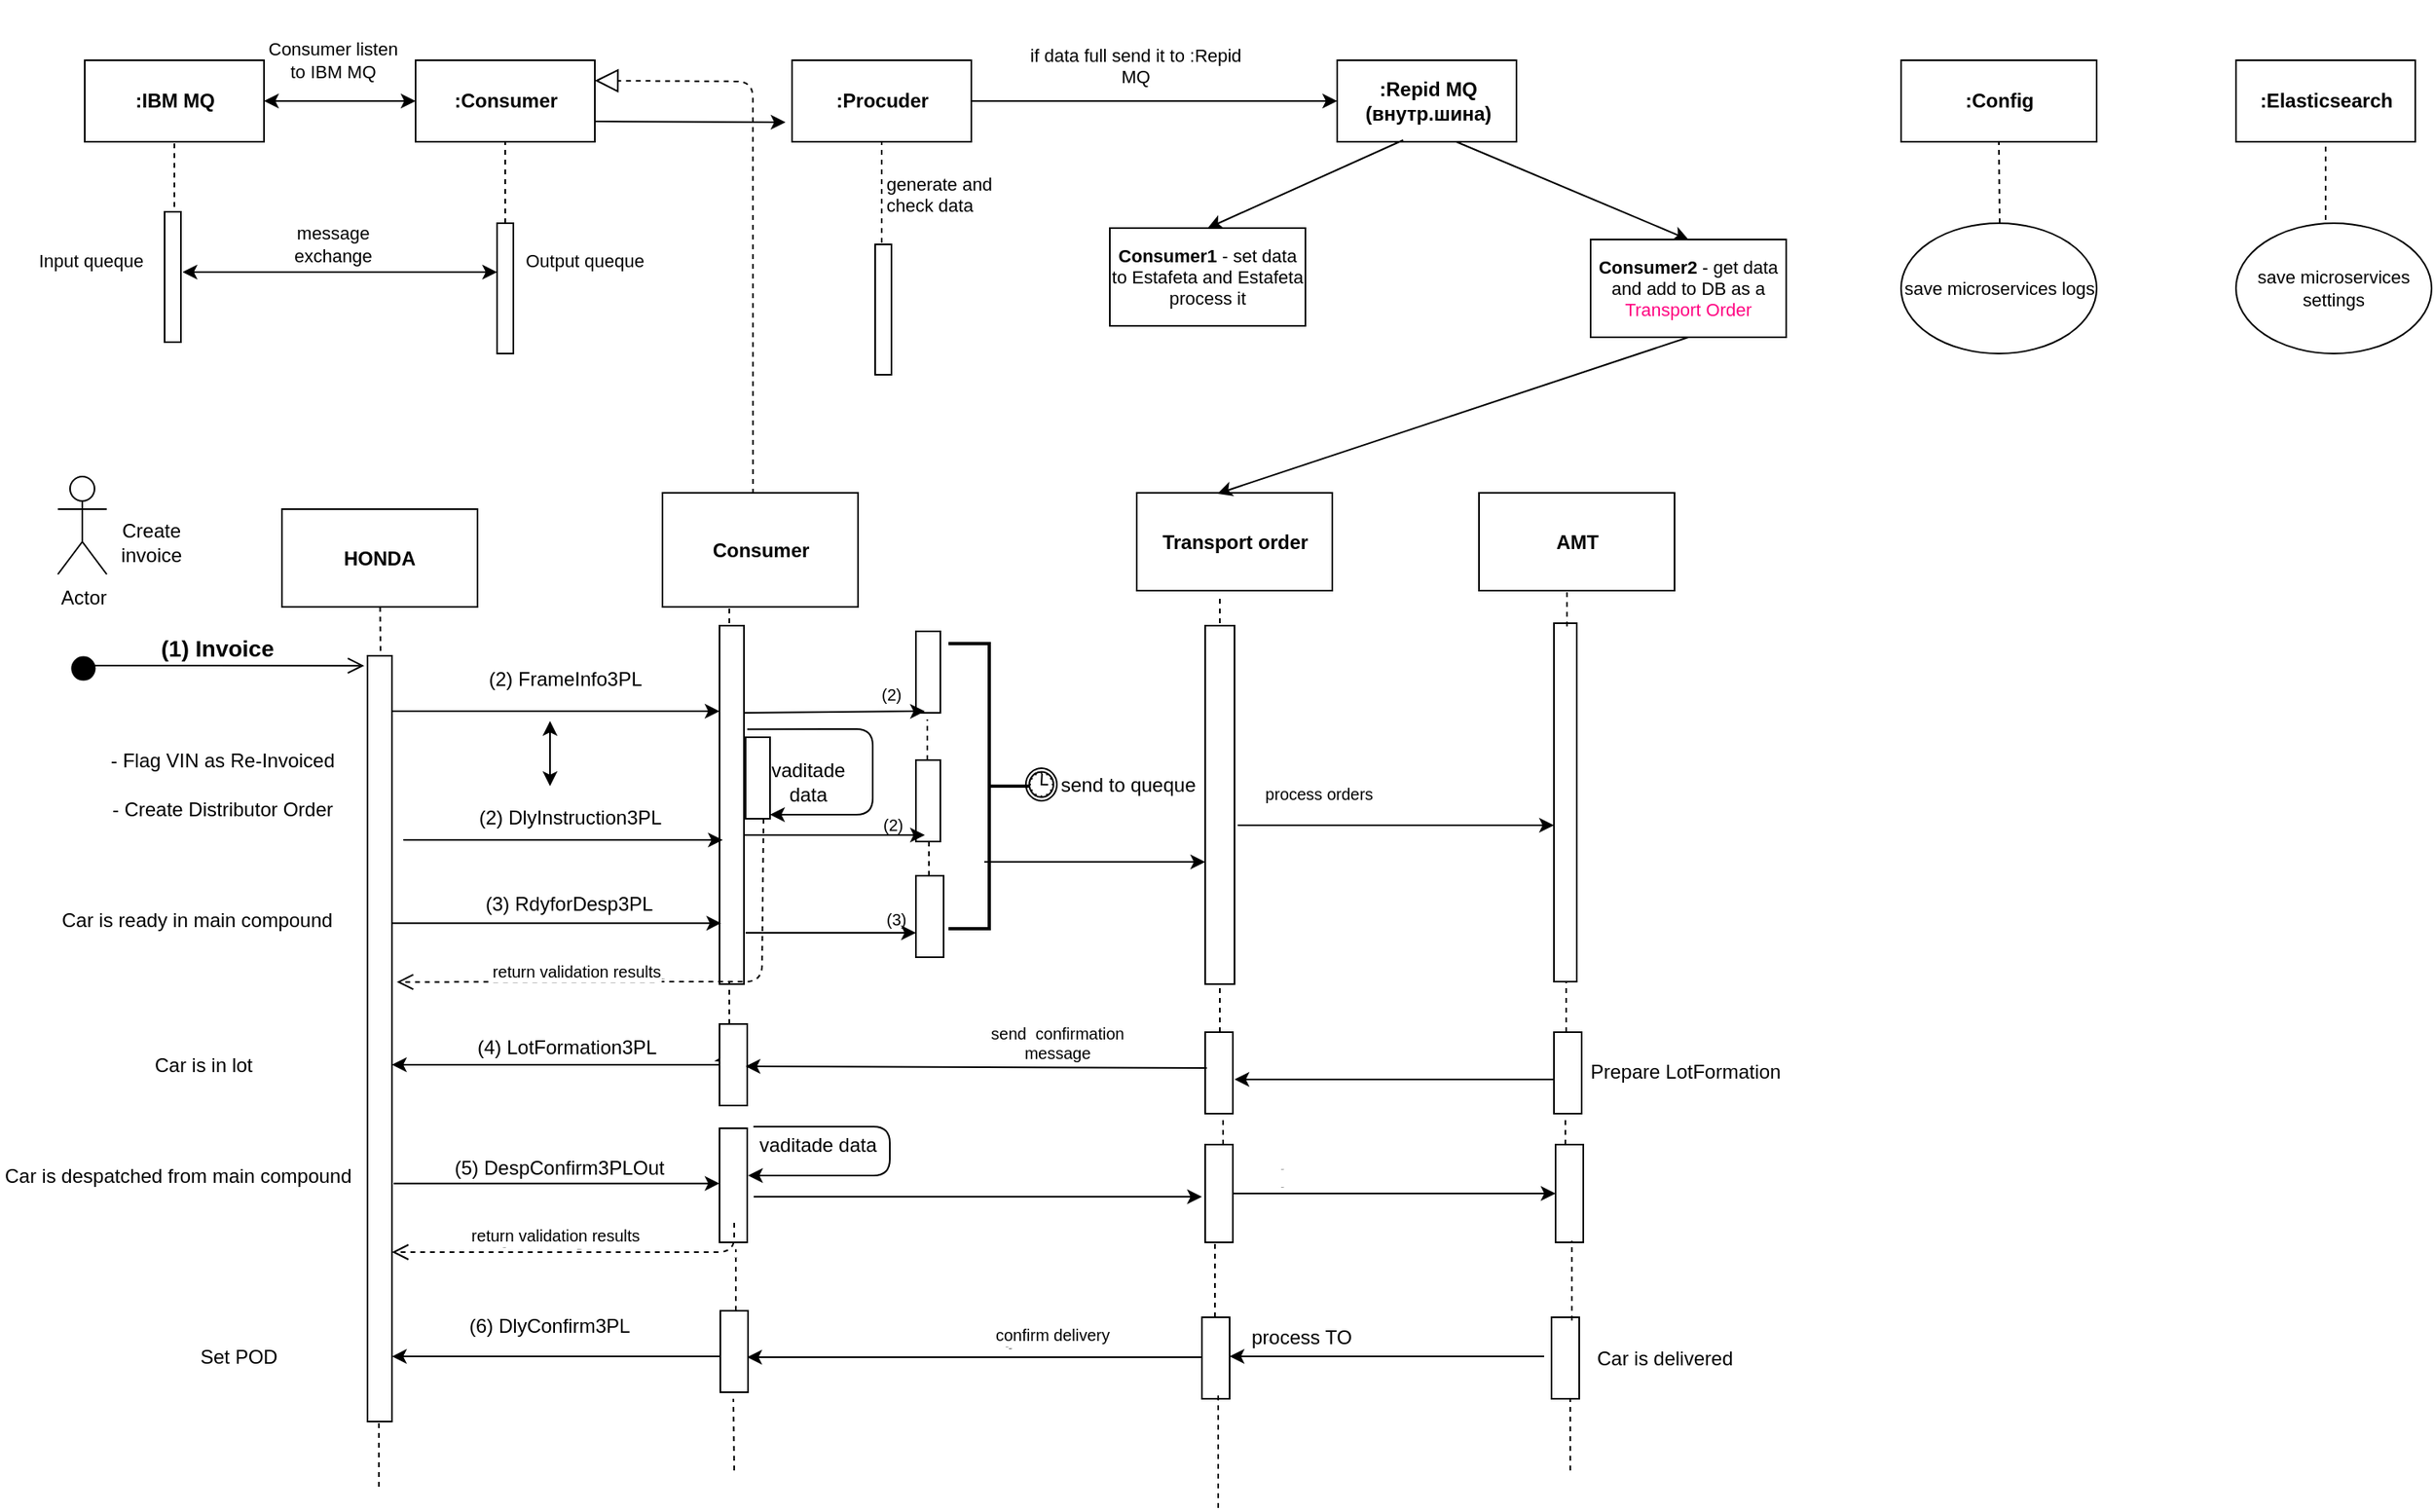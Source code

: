 <mxfile version="10.9.6" type="github"><diagram id="QFj1b3Ph4AJKoAcfD_9Q" name="Page-1"><mxGraphModel dx="2233" dy="787" grid="1" gridSize="10" guides="1" tooltips="1" connect="1" arrows="1" fold="1" page="1" pageScale="1" pageWidth="827" pageHeight="1169" math="0" shadow="0"><root><mxCell id="0"/><mxCell id="1" parent="0"/><mxCell id="wu7qkE6E8073Zbg6vZGq-41" value="&lt;b&gt;HONDA&lt;/b&gt;" style="rounded=0;whiteSpace=wrap;html=1;" parent="1" vertex="1"><mxGeometry x="-119" y="425.5" width="120" height="60" as="geometry"/></mxCell><mxCell id="wu7qkE6E8073Zbg6vZGq-42" value="&lt;b&gt;Consumer&lt;/b&gt;" style="rounded=0;whiteSpace=wrap;html=1;" parent="1" vertex="1"><mxGeometry x="114.5" y="415.5" width="120" height="70" as="geometry"/></mxCell><mxCell id="wu7qkE6E8073Zbg6vZGq-43" value="&lt;b&gt;Transport order&lt;/b&gt;" style="rounded=0;whiteSpace=wrap;html=1;" parent="1" vertex="1"><mxGeometry x="405.5" y="415.5" width="120" height="60" as="geometry"/></mxCell><mxCell id="wu7qkE6E8073Zbg6vZGq-44" value="&lt;b&gt;AMT&lt;/b&gt;" style="rounded=0;whiteSpace=wrap;html=1;" parent="1" vertex="1"><mxGeometry x="615.5" y="415.5" width="120" height="60" as="geometry"/></mxCell><mxCell id="KpSiDFXF2KOXU8hQdIHE-1" value="" style="html=1;points=[];perimeter=orthogonalPerimeter;" parent="1" vertex="1"><mxGeometry x="-66.5" y="515.5" width="15" height="470" as="geometry"/></mxCell><mxCell id="KpSiDFXF2KOXU8hQdIHE-2" value="" style="html=1;points=[];perimeter=orthogonalPerimeter;" parent="1" vertex="1"><mxGeometry x="270" y="500.5" width="15" height="50" as="geometry"/></mxCell><mxCell id="KpSiDFXF2KOXU8hQdIHE-8" value="" style="html=1;points=[];perimeter=orthogonalPerimeter;" parent="1" vertex="1"><mxGeometry x="270" y="579.5" width="15" height="50" as="geometry"/></mxCell><mxCell id="KpSiDFXF2KOXU8hQdIHE-9" value="" style="html=1;points=[];perimeter=orthogonalPerimeter;" parent="1" vertex="1"><mxGeometry x="270" y="650.5" width="17" height="50" as="geometry"/></mxCell><mxCell id="KpSiDFXF2KOXU8hQdIHE-19" value="(2) FrameInfo3PL" style="text;html=1;" parent="1" vertex="1"><mxGeometry x="5.5" y="515.5" width="100" height="30" as="geometry"/></mxCell><mxCell id="KpSiDFXF2KOXU8hQdIHE-24" value="(2) DlyInstruction3PL" style="text;html=1;" parent="1" vertex="1"><mxGeometry x="-0.5" y="600.5" width="120" height="30" as="geometry"/></mxCell><mxCell id="KpSiDFXF2KOXU8hQdIHE-29" value="(3) RdyforDesp3PL" style="text;html=1;" parent="1" vertex="1"><mxGeometry x="4" y="653.5" width="110" height="30" as="geometry"/></mxCell><mxCell id="KpSiDFXF2KOXU8hQdIHE-30" value="" style="endArrow=none;dashed=1;html=1;" parent="1" source="wu7qkE6E8073Zbg6vZGq-41" edge="1"><mxGeometry width="50" height="50" relative="1" as="geometry"><mxPoint x="-59" y="535.5" as="sourcePoint"/><mxPoint x="-58.5" y="515.5" as="targetPoint"/></mxGeometry></mxCell><mxCell id="KpSiDFXF2KOXU8hQdIHE-48" value="" style="html=1;points=[];perimeter=orthogonalPerimeter;" parent="1" vertex="1"><mxGeometry x="149.5" y="805.5" width="17" height="70" as="geometry"/></mxCell><mxCell id="KpSiDFXF2KOXU8hQdIHE-49" value="" style="html=1;points=[];perimeter=orthogonalPerimeter;" parent="1" vertex="1"><mxGeometry x="150" y="917.5" width="17" height="50" as="geometry"/></mxCell><mxCell id="KpSiDFXF2KOXU8hQdIHE-58" value="" style="endArrow=classic;html=1;exitX=0.059;exitY=0.4;exitDx=0;exitDy=0;exitPerimeter=0;entryX=0.941;entryY=0.48;entryDx=0;entryDy=0;entryPerimeter=0;" parent="1" edge="1" source="KpSiDFXF2KOXU8hQdIHE-47"><mxGeometry width="50" height="50" relative="1" as="geometry"><mxPoint x="338.5" y="766.5" as="sourcePoint"/><mxPoint x="156.5" y="765.5" as="targetPoint"/></mxGeometry></mxCell><mxCell id="KpSiDFXF2KOXU8hQdIHE-59" value="" style="endArrow=classic;html=1;" parent="1" target="KpSiDFXF2KOXU8hQdIHE-1" edge="1" source="KpSiDFXF2KOXU8hQdIHE-47"><mxGeometry width="50" height="50" relative="1" as="geometry"><mxPoint x="135.5" y="765.5" as="sourcePoint"/><mxPoint x="95.5" y="765.5" as="targetPoint"/></mxGeometry></mxCell><mxCell id="KpSiDFXF2KOXU8hQdIHE-64" value="" style="endArrow=classic;html=1;exitX=1.067;exitY=0.689;exitDx=0;exitDy=0;exitPerimeter=0;" parent="1" source="KpSiDFXF2KOXU8hQdIHE-1" target="KpSiDFXF2KOXU8hQdIHE-48" edge="1"><mxGeometry width="50" height="50" relative="1" as="geometry"><mxPoint x="-24.5" y="885.5" as="sourcePoint"/><mxPoint x="25.5" y="835.5" as="targetPoint"/></mxGeometry></mxCell><mxCell id="KpSiDFXF2KOXU8hQdIHE-70" value="" style="endArrow=classic;html=1;entryX=1.147;entryY=0.68;entryDx=0;entryDy=0;entryPerimeter=0;" parent="1" edge="1" source="52InWGM_COEgxq2UhdLl-85"><mxGeometry width="50" height="50" relative="1" as="geometry"><mxPoint x="351.5" y="946" as="sourcePoint"/><mxPoint x="166.5" y="946" as="targetPoint"/></mxGeometry></mxCell><mxCell id="KpSiDFXF2KOXU8hQdIHE-72" value="" style="endArrow=classic;html=1;entryX=1;entryY=0.915;entryDx=0;entryDy=0;entryPerimeter=0;" parent="1" source="KpSiDFXF2KOXU8hQdIHE-49" target="KpSiDFXF2KOXU8hQdIHE-1" edge="1"><mxGeometry width="50" height="50" relative="1" as="geometry"><mxPoint x="135.5" y="945.5" as="sourcePoint"/><mxPoint x="55.5" y="915.5" as="targetPoint"/></mxGeometry></mxCell><mxCell id="KpSiDFXF2KOXU8hQdIHE-76" value="" style="endArrow=none;dashed=1;html=1;entryX=0.467;entryY=1.08;entryDx=0;entryDy=0;entryPerimeter=0;" parent="1" source="KpSiDFXF2KOXU8hQdIHE-8" target="KpSiDFXF2KOXU8hQdIHE-2" edge="1"><mxGeometry width="50" height="50" relative="1" as="geometry"><mxPoint x="325" y="620.5" as="sourcePoint"/><mxPoint x="375" y="570.5" as="targetPoint"/></mxGeometry></mxCell><mxCell id="KpSiDFXF2KOXU8hQdIHE-78" value="" style="endArrow=none;dashed=1;html=1;entryX=0.533;entryY=0.98;entryDx=0;entryDy=0;entryPerimeter=0;" parent="1" source="KpSiDFXF2KOXU8hQdIHE-9" target="KpSiDFXF2KOXU8hQdIHE-8" edge="1"><mxGeometry width="50" height="50" relative="1" as="geometry"><mxPoint x="215" y="680.5" as="sourcePoint"/><mxPoint x="265" y="630.5" as="targetPoint"/></mxGeometry></mxCell><mxCell id="KpSiDFXF2KOXU8hQdIHE-81" value="" style="endArrow=none;dashed=1;html=1;entryX=0.588;entryY=1.06;entryDx=0;entryDy=0;entryPerimeter=0;" parent="1" source="KpSiDFXF2KOXU8hQdIHE-49" target="KpSiDFXF2KOXU8hQdIHE-48" edge="1"><mxGeometry width="50" height="50" relative="1" as="geometry"><mxPoint x="105.5" y="925.5" as="sourcePoint"/><mxPoint x="155.5" y="875.5" as="targetPoint"/></mxGeometry></mxCell><mxCell id="KpSiDFXF2KOXU8hQdIHE-84" value="" style="endArrow=none;dashed=1;html=1;" parent="1" edge="1"><mxGeometry width="50" height="50" relative="1" as="geometry"><mxPoint x="-59.5" y="1025.5" as="sourcePoint"/><mxPoint x="-59.5" y="985.5" as="targetPoint"/></mxGeometry></mxCell><mxCell id="KpSiDFXF2KOXU8hQdIHE-85" value="" style="endArrow=none;dashed=1;html=1;" parent="1" edge="1"><mxGeometry width="50" height="50" relative="1" as="geometry"><mxPoint x="158.5" y="1015.5" as="sourcePoint"/><mxPoint x="158" y="971.5" as="targetPoint"/></mxGeometry></mxCell><mxCell id="KpSiDFXF2KOXU8hQdIHE-96" value="&lt;font style=&quot;font-size: 14px&quot;&gt;&lt;b&gt;(1) Invoice&lt;/b&gt;&lt;/font&gt;" style="html=1;verticalAlign=bottom;startArrow=circle;startFill=1;endArrow=open;startSize=6;endSize=8;entryX=-0.133;entryY=0.013;entryDx=0;entryDy=0;entryPerimeter=0;" parent="1" target="KpSiDFXF2KOXU8hQdIHE-1" edge="1"><mxGeometry width="80" relative="1" as="geometry"><mxPoint x="-248.5" y="525.5" as="sourcePoint"/><mxPoint x="-119" y="555.5" as="targetPoint"/><Array as="points"><mxPoint x="-234.5" y="521.5"/></Array></mxGeometry></mxCell><mxCell id="KpSiDFXF2KOXU8hQdIHE-98" value="process TO" style="text;html=1;" parent="1" vertex="1"><mxGeometry x="473.5" y="919.5" width="140" height="30" as="geometry"/></mxCell><mxCell id="KpSiDFXF2KOXU8hQdIHE-101" value="- Flag VIN as Re-Invoiced" style="text;html=1;" parent="1" vertex="1"><mxGeometry x="-226.5" y="565.5" width="160" height="30" as="geometry"/></mxCell><mxCell id="KpSiDFXF2KOXU8hQdIHE-102" value="Create invoice" style="text;html=1;strokeColor=none;fillColor=none;align=center;verticalAlign=middle;whiteSpace=wrap;rounded=0;" parent="1" vertex="1"><mxGeometry x="-224.5" y="435.5" width="50" height="20" as="geometry"/></mxCell><mxCell id="KpSiDFXF2KOXU8hQdIHE-104" value="- Create Distributor Order" style="text;html=1;" parent="1" vertex="1"><mxGeometry x="-225.5" y="595.5" width="160" height="30" as="geometry"/></mxCell><mxCell id="KpSiDFXF2KOXU8hQdIHE-109" value="" style="endArrow=classic;startArrow=classic;html=1;" parent="1" edge="1"><mxGeometry width="50" height="50" relative="1" as="geometry"><mxPoint x="45.5" y="595.5" as="sourcePoint"/><mxPoint x="45.5" y="555.5" as="targetPoint"/></mxGeometry></mxCell><mxCell id="KpSiDFXF2KOXU8hQdIHE-112" value="Car is ready in main compound" style="text;html=1;" parent="1" vertex="1"><mxGeometry x="-256.5" y="663.5" width="190" height="30" as="geometry"/></mxCell><mxCell id="KpSiDFXF2KOXU8hQdIHE-115" value="Actor" style="shape=umlActor;verticalLabelPosition=bottom;labelBackgroundColor=#ffffff;verticalAlign=top;html=1;outlineConnect=0;" parent="1" vertex="1"><mxGeometry x="-256.5" y="405.5" width="30" height="60" as="geometry"/></mxCell><mxCell id="KpSiDFXF2KOXU8hQdIHE-121" value="Car is in lot" style="text;html=1;" parent="1" vertex="1"><mxGeometry x="-199.5" y="752.5" width="90" height="30" as="geometry"/></mxCell><mxCell id="KpSiDFXF2KOXU8hQdIHE-126" value="(4) LotFormation3PL" style="text;html=1;" parent="1" vertex="1"><mxGeometry x="-1" y="741.5" width="130" height="30" as="geometry"/></mxCell><mxCell id="KpSiDFXF2KOXU8hQdIHE-127" value="(5) DespConfirm3PLOut" style="text;html=1;" parent="1" vertex="1"><mxGeometry x="-15.5" y="815.5" width="150" height="30" as="geometry"/></mxCell><mxCell id="KpSiDFXF2KOXU8hQdIHE-128" value="Car is despatched from main compound" style="text;html=1;" parent="1" vertex="1"><mxGeometry x="-291.5" y="820.5" width="240" height="30" as="geometry"/></mxCell><mxCell id="KpSiDFXF2KOXU8hQdIHE-129" value="Set POD" style="text;html=1;" parent="1" vertex="1"><mxGeometry x="-171.5" y="931.5" width="70" height="30" as="geometry"/></mxCell><mxCell id="KpSiDFXF2KOXU8hQdIHE-130" value="(6) DlyConfirm3PL" style="text;html=1;" parent="1" vertex="1"><mxGeometry x="-6" y="912.5" width="120" height="30" as="geometry"/></mxCell><mxCell id="52InWGM_COEgxq2UhdLl-6" value="" style="shape=mxgraph.bpmn.shape;html=1;verticalLabelPosition=bottom;labelBackgroundColor=#ffffff;verticalAlign=top;align=center;perimeter=ellipsePerimeter;outlineConnect=0;outline=standard;symbol=timer;" vertex="1" parent="1"><mxGeometry x="337.5" y="584.5" width="19" height="20" as="geometry"/></mxCell><mxCell id="52InWGM_COEgxq2UhdLl-8" value="" style="strokeWidth=2;html=1;shape=mxgraph.flowchart.annotation_2;align=left;pointerEvents=1;rotation=180;" vertex="1" parent="1"><mxGeometry x="290" y="508" width="50" height="175" as="geometry"/></mxCell><mxCell id="52InWGM_COEgxq2UhdLl-14" value="send to queque" style="text;html=1;resizable=0;points=[];autosize=1;align=left;verticalAlign=top;spacingTop=-4;" vertex="1" parent="1"><mxGeometry x="357" y="584.5" width="100" height="20" as="geometry"/></mxCell><mxCell id="52InWGM_COEgxq2UhdLl-15" value="" style="html=1;points=[];perimeter=orthogonalPerimeter;" vertex="1" parent="1"><mxGeometry x="149.5" y="497" width="15" height="220" as="geometry"/></mxCell><mxCell id="52InWGM_COEgxq2UhdLl-16" value="" style="html=1;points=[];perimeter=orthogonalPerimeter;" vertex="1" parent="1"><mxGeometry x="165.5" y="565.5" width="15" height="50" as="geometry"/></mxCell><mxCell id="52InWGM_COEgxq2UhdLl-17" value="vaditade data" style="text;html=1;strokeColor=none;fillColor=none;align=center;verticalAlign=middle;whiteSpace=wrap;rounded=0;" vertex="1" parent="1"><mxGeometry x="183.5" y="583" width="40" height="20" as="geometry"/></mxCell><mxCell id="52InWGM_COEgxq2UhdLl-18" value="" style="endArrow=classic;html=1;exitX=1.133;exitY=0.289;exitDx=0;exitDy=0;exitPerimeter=0;" edge="1" parent="1" source="52InWGM_COEgxq2UhdLl-15" target="52InWGM_COEgxq2UhdLl-16"><mxGeometry width="50" height="50" relative="1" as="geometry"><mxPoint x="173.5" y="513" as="sourcePoint"/><mxPoint x="183.5" y="563" as="targetPoint"/><Array as="points"><mxPoint x="243.5" y="560.5"/><mxPoint x="243.5" y="613"/></Array></mxGeometry></mxCell><mxCell id="52InWGM_COEgxq2UhdLl-19" value="return" style="html=1;verticalAlign=bottom;endArrow=open;dashed=1;endSize=8;entryX=1.2;entryY=0.426;entryDx=0;entryDy=0;entryPerimeter=0;fontSize=1;exitX=0.733;exitY=1;exitDx=0;exitDy=0;exitPerimeter=0;" edge="1" parent="1" source="52InWGM_COEgxq2UhdLl-16" target="KpSiDFXF2KOXU8hQdIHE-1"><mxGeometry relative="1" as="geometry"><mxPoint x="195.5" y="715.5" as="sourcePoint"/><mxPoint x="65.5" y="715.5" as="targetPoint"/><Array as="points"><mxPoint x="175.5" y="715.5"/></Array></mxGeometry></mxCell><mxCell id="52InWGM_COEgxq2UhdLl-24" value="Text" style="text;html=1;resizable=0;points=[];align=center;verticalAlign=middle;labelBackgroundColor=#ffffff;fontSize=1;" vertex="1" connectable="0" parent="52InWGM_COEgxq2UhdLl-19"><mxGeometry x="0.397" y="-4" relative="1" as="geometry"><mxPoint as="offset"/></mxGeometry></mxCell><mxCell id="52InWGM_COEgxq2UhdLl-23" value="Text" style="text;html=1;resizable=0;points=[];autosize=1;align=left;verticalAlign=top;spacingTop=-4;fontSize=1;" vertex="1" parent="1"><mxGeometry x="26.5" y="703.5" width="20" as="geometry"/></mxCell><mxCell id="52InWGM_COEgxq2UhdLl-25" value="return validation results" style="text;html=1;strokeColor=none;fillColor=none;align=center;verticalAlign=middle;whiteSpace=wrap;rounded=0;fontSize=10;labelBackgroundColor=#ffffff;" vertex="1" parent="1"><mxGeometry x="-1" y="698.5" width="126" height="20" as="geometry"/></mxCell><mxCell id="52InWGM_COEgxq2UhdLl-26" value="" style="endArrow=classic;html=1;fontSize=10;" edge="1" parent="1" source="KpSiDFXF2KOXU8hQdIHE-1"><mxGeometry width="50" height="50" relative="1" as="geometry"><mxPoint x="105.5" y="549.5" as="sourcePoint"/><mxPoint x="149.5" y="549.5" as="targetPoint"/></mxGeometry></mxCell><mxCell id="52InWGM_COEgxq2UhdLl-27" value="" style="endArrow=classic;html=1;fontSize=10;entryX=0.133;entryY=0.598;entryDx=0;entryDy=0;entryPerimeter=0;" edge="1" parent="1" target="52InWGM_COEgxq2UhdLl-15"><mxGeometry width="50" height="50" relative="1" as="geometry"><mxPoint x="-44.5" y="628.5" as="sourcePoint"/><mxPoint x="35.5" y="625.5" as="targetPoint"/></mxGeometry></mxCell><mxCell id="52InWGM_COEgxq2UhdLl-28" value="" style="endArrow=classic;html=1;fontSize=10;entryX=0.067;entryY=0.83;entryDx=0;entryDy=0;entryPerimeter=0;" edge="1" parent="1" source="KpSiDFXF2KOXU8hQdIHE-1" target="52InWGM_COEgxq2UhdLl-15"><mxGeometry width="50" height="50" relative="1" as="geometry"><mxPoint x="-4.5" y="725.5" as="sourcePoint"/><mxPoint x="45.5" y="675.5" as="targetPoint"/></mxGeometry></mxCell><mxCell id="52InWGM_COEgxq2UhdLl-30" value="" style="endArrow=classic;html=1;fontSize=10;" edge="1" parent="1"><mxGeometry width="50" height="50" relative="1" as="geometry"><mxPoint x="164.5" y="625.5" as="sourcePoint"/><mxPoint x="275.5" y="625.5" as="targetPoint"/></mxGeometry></mxCell><mxCell id="52InWGM_COEgxq2UhdLl-33" value="" style="endArrow=classic;html=1;fontSize=10;" edge="1" parent="1" target="KpSiDFXF2KOXU8hQdIHE-9"><mxGeometry width="50" height="50" relative="1" as="geometry"><mxPoint x="165.5" y="685.5" as="sourcePoint"/><mxPoint x="255.5" y="665.5" as="targetPoint"/></mxGeometry></mxCell><mxCell id="52InWGM_COEgxq2UhdLl-34" value="" style="endArrow=classic;html=1;fontSize=10;exitX=1;exitY=0.243;exitDx=0;exitDy=0;exitPerimeter=0;entryX=0.367;entryY=0.98;entryDx=0;entryDy=0;entryPerimeter=0;" edge="1" parent="1" source="52InWGM_COEgxq2UhdLl-15" target="KpSiDFXF2KOXU8hQdIHE-2"><mxGeometry width="50" height="50" relative="1" as="geometry"><mxPoint x="205.5" y="565.5" as="sourcePoint"/><mxPoint x="255.5" y="515.5" as="targetPoint"/></mxGeometry></mxCell><mxCell id="52InWGM_COEgxq2UhdLl-35" value="" style="html=1;points=[];perimeter=orthogonalPerimeter;" vertex="1" parent="1"><mxGeometry x="661.5" y="495.5" width="14" height="220" as="geometry"/></mxCell><mxCell id="52InWGM_COEgxq2UhdLl-38" value="" style="endArrow=none;dashed=1;html=1;fontSize=10;" edge="1" parent="1" target="52InWGM_COEgxq2UhdLl-15"><mxGeometry width="50" height="50" relative="1" as="geometry"><mxPoint x="155.5" y="486.5" as="sourcePoint"/><mxPoint x="345.5" y="415.5" as="targetPoint"/></mxGeometry></mxCell><mxCell id="52InWGM_COEgxq2UhdLl-39" value="" style="html=1;points=[];perimeter=orthogonalPerimeter;" vertex="1" parent="1"><mxGeometry x="447.5" y="497" width="18" height="220" as="geometry"/></mxCell><mxCell id="52InWGM_COEgxq2UhdLl-40" value="process orders" style="text;html=1;strokeColor=none;fillColor=none;align=center;verticalAlign=middle;whiteSpace=wrap;rounded=0;labelBackgroundColor=#ffffff;fontSize=10;" vertex="1" parent="1"><mxGeometry x="474" y="584" width="87" height="32" as="geometry"/></mxCell><mxCell id="52InWGM_COEgxq2UhdLl-41" value="(2)" style="text;html=1;resizable=0;points=[];autosize=1;align=left;verticalAlign=top;spacingTop=-4;fontSize=10;" vertex="1" parent="1"><mxGeometry x="246.5" y="530.5" width="30" height="10" as="geometry"/></mxCell><mxCell id="52InWGM_COEgxq2UhdLl-42" value="(2)" style="text;html=1;resizable=0;points=[];autosize=1;align=left;verticalAlign=top;spacingTop=-4;fontSize=10;" vertex="1" parent="1"><mxGeometry x="247.5" y="610.5" width="30" height="10" as="geometry"/></mxCell><mxCell id="52InWGM_COEgxq2UhdLl-43" value="(3)" style="text;html=1;resizable=0;points=[];autosize=1;align=left;verticalAlign=top;spacingTop=-4;fontSize=10;" vertex="1" parent="1"><mxGeometry x="249.5" y="668.5" width="30" height="10" as="geometry"/></mxCell><mxCell id="52InWGM_COEgxq2UhdLl-44" value="" style="endArrow=classic;html=1;fontSize=10;exitX=1.13;exitY=0.692;exitDx=0;exitDy=0;exitPerimeter=0;" edge="1" parent="1"><mxGeometry width="50" height="50" relative="1" as="geometry"><mxPoint x="467.5" y="619.5" as="sourcePoint"/><mxPoint x="661.5" y="619.5" as="targetPoint"/></mxGeometry></mxCell><mxCell id="52InWGM_COEgxq2UhdLl-48" value="" style="endArrow=none;dashed=1;html=1;fontSize=10;entryX=0.425;entryY=1.05;entryDx=0;entryDy=0;entryPerimeter=0;" edge="1" parent="1" target="wu7qkE6E8073Zbg6vZGq-43"><mxGeometry width="50" height="50" relative="1" as="geometry"><mxPoint x="456.5" y="495.5" as="sourcePoint"/><mxPoint x="515.5" y="475.5" as="targetPoint"/></mxGeometry></mxCell><mxCell id="52InWGM_COEgxq2UhdLl-50" value="" style="endArrow=none;dashed=1;html=1;fontSize=10;entryX=0.45;entryY=1.017;entryDx=0;entryDy=0;entryPerimeter=0;" edge="1" parent="1" target="wu7qkE6E8073Zbg6vZGq-44"><mxGeometry width="50" height="50" relative="1" as="geometry"><mxPoint x="669.5" y="497.5" as="sourcePoint"/><mxPoint x="695.5" y="475.5" as="targetPoint"/></mxGeometry></mxCell><mxCell id="52InWGM_COEgxq2UhdLl-55" value="" style="html=1;points=[];perimeter=orthogonalPerimeter;" vertex="1" parent="1"><mxGeometry x="661.5" y="746.5" width="17" height="50" as="geometry"/></mxCell><mxCell id="52InWGM_COEgxq2UhdLl-56" value="" style="endArrow=none;dashed=1;html=1;" edge="1" parent="1" target="52InWGM_COEgxq2UhdLl-35"><mxGeometry width="50" height="50" relative="1" as="geometry"><mxPoint x="669" y="746.5" as="sourcePoint"/><mxPoint x="669" y="729.5" as="targetPoint"/></mxGeometry></mxCell><mxCell id="52InWGM_COEgxq2UhdLl-57" value="Prepare LotFormation" style="text;html=1;" vertex="1" parent="1"><mxGeometry x="681.5" y="756.5" width="145" height="30" as="geometry"/></mxCell><mxCell id="52InWGM_COEgxq2UhdLl-58" value="" style="html=1;points=[];perimeter=orthogonalPerimeter;" vertex="1" parent="1"><mxGeometry x="447.5" y="746.5" width="17" height="50" as="geometry"/></mxCell><mxCell id="52InWGM_COEgxq2UhdLl-60" value="" style="endArrow=classic;html=1;fontSize=10;entryX=1.059;entryY=0.58;entryDx=0;entryDy=0;entryPerimeter=0;" edge="1" parent="1" source="52InWGM_COEgxq2UhdLl-55" target="52InWGM_COEgxq2UhdLl-58"><mxGeometry width="50" height="50" relative="1" as="geometry"><mxPoint x="515.5" y="825.5" as="sourcePoint"/><mxPoint x="565.5" y="775.5" as="targetPoint"/></mxGeometry></mxCell><mxCell id="52InWGM_COEgxq2UhdLl-61" value="send&amp;nbsp; confirmation message" style="text;html=1;strokeColor=none;fillColor=none;align=center;verticalAlign=middle;whiteSpace=wrap;rounded=0;labelBackgroundColor=#ffffff;fontSize=10;" vertex="1" parent="1"><mxGeometry x="315" y="742.5" width="84" height="20" as="geometry"/></mxCell><mxCell id="52InWGM_COEgxq2UhdLl-64" value="" style="endArrow=none;dashed=1;html=1;fontSize=10;entryX=0.5;entryY=0.998;entryDx=0;entryDy=0;entryPerimeter=0;" edge="1" parent="1" source="52InWGM_COEgxq2UhdLl-58" target="52InWGM_COEgxq2UhdLl-39"><mxGeometry width="50" height="50" relative="1" as="geometry"><mxPoint x="425.5" y="765.5" as="sourcePoint"/><mxPoint x="475.5" y="715.5" as="targetPoint"/></mxGeometry></mxCell><mxCell id="KpSiDFXF2KOXU8hQdIHE-47" value="" style="html=1;points=[];perimeter=orthogonalPerimeter;" parent="1" vertex="1"><mxGeometry x="149.5" y="741.5" width="17" height="50" as="geometry"/></mxCell><mxCell id="52InWGM_COEgxq2UhdLl-65" value="" style="endArrow=classic;html=1;exitX=0.059;exitY=0.4;exitDx=0;exitDy=0;exitPerimeter=0;entryX=0.941;entryY=0.48;entryDx=0;entryDy=0;entryPerimeter=0;" edge="1" parent="1"><mxGeometry width="50" height="50" relative="1" as="geometry"><mxPoint x="448.5" y="768.5" as="sourcePoint"/><mxPoint x="165.5" y="767.5" as="targetPoint"/></mxGeometry></mxCell><mxCell id="52InWGM_COEgxq2UhdLl-66" value="" style="endArrow=none;dashed=1;html=1;fontSize=10;" edge="1" parent="1" source="KpSiDFXF2KOXU8hQdIHE-47"><mxGeometry width="50" height="50" relative="1" as="geometry"><mxPoint x="180.5" y="841.5" as="sourcePoint"/><mxPoint x="155.5" y="715.5" as="targetPoint"/></mxGeometry></mxCell><mxCell id="52InWGM_COEgxq2UhdLl-68" value="vaditade data" style="text;html=1;strokeColor=none;fillColor=none;align=center;verticalAlign=middle;whiteSpace=wrap;rounded=0;" vertex="1" parent="1"><mxGeometry x="169.5" y="805.5" width="80" height="20" as="geometry"/></mxCell><mxCell id="52InWGM_COEgxq2UhdLl-70" value="" style="endArrow=classic;html=1;exitX=1.133;exitY=0.289;exitDx=0;exitDy=0;exitPerimeter=0;entryX=0;entryY=0.75;entryDx=0;entryDy=0;" edge="1" parent="1"><mxGeometry width="50" height="50" relative="1" as="geometry"><mxPoint x="176.5" y="804.5" as="sourcePoint"/><mxPoint x="167" y="834.5" as="targetPoint"/><Array as="points"><mxPoint x="191" y="804.5"/><mxPoint x="166.5" y="804.5"/><mxPoint x="254" y="804.5"/><mxPoint x="254" y="834.5"/></Array></mxGeometry></mxCell><mxCell id="52InWGM_COEgxq2UhdLl-71" value="return validation results" style="text;html=1;strokeColor=none;fillColor=none;align=center;verticalAlign=middle;whiteSpace=wrap;rounded=0;fontSize=10;labelBackgroundColor=#ffffff;" vertex="1" parent="1"><mxGeometry x="-14" y="860.5" width="126" height="20" as="geometry"/></mxCell><mxCell id="52InWGM_COEgxq2UhdLl-73" value="return" style="html=1;verticalAlign=bottom;endArrow=open;dashed=1;endSize=8;fontSize=1;" edge="1" parent="1"><mxGeometry relative="1" as="geometry"><mxPoint x="158.5" y="863.5" as="sourcePoint"/><mxPoint x="-51.5" y="881.5" as="targetPoint"/><Array as="points"><mxPoint x="158.5" y="881.5"/></Array></mxGeometry></mxCell><mxCell id="52InWGM_COEgxq2UhdLl-74" value="Text" style="text;html=1;resizable=0;points=[];align=center;verticalAlign=middle;labelBackgroundColor=#ffffff;fontSize=1;" vertex="1" connectable="0" parent="52InWGM_COEgxq2UhdLl-73"><mxGeometry x="0.397" y="-4" relative="1" as="geometry"><mxPoint as="offset"/></mxGeometry></mxCell><mxCell id="52InWGM_COEgxq2UhdLl-75" value="Text" style="text;html=1;resizable=0;points=[];align=center;verticalAlign=middle;labelBackgroundColor=#ffffff;fontSize=1;" vertex="1" connectable="0" parent="52InWGM_COEgxq2UhdLl-73"><mxGeometry x="-0.84" y="2" relative="1" as="geometry"><mxPoint as="offset"/></mxGeometry></mxCell><mxCell id="52InWGM_COEgxq2UhdLl-76" value="" style="html=1;points=[];perimeter=orthogonalPerimeter;" vertex="1" parent="1"><mxGeometry x="447.5" y="815.5" width="17" height="60" as="geometry"/></mxCell><mxCell id="52InWGM_COEgxq2UhdLl-77" value="" style="endArrow=classic;html=1;fontSize=1;" edge="1" parent="1"><mxGeometry width="50" height="50" relative="1" as="geometry"><mxPoint x="170.5" y="847.5" as="sourcePoint"/><mxPoint x="445.5" y="847.5" as="targetPoint"/></mxGeometry></mxCell><mxCell id="52InWGM_COEgxq2UhdLl-78" value="" style="html=1;points=[];perimeter=orthogonalPerimeter;" vertex="1" parent="1"><mxGeometry x="662.5" y="815.5" width="17" height="60" as="geometry"/></mxCell><mxCell id="52InWGM_COEgxq2UhdLl-79" value="" style="endArrow=classic;html=1;fontSize=1;" edge="1" parent="1" source="52InWGM_COEgxq2UhdLl-76" target="52InWGM_COEgxq2UhdLl-78"><mxGeometry width="50" height="50" relative="1" as="geometry"><mxPoint x="525.5" y="895.5" as="sourcePoint"/><mxPoint x="575.5" y="845.5" as="targetPoint"/></mxGeometry></mxCell><mxCell id="52InWGM_COEgxq2UhdLl-80" value="Text" style="text;html=1;resizable=0;points=[];autosize=1;align=left;verticalAlign=top;spacingTop=-4;fontSize=1;" vertex="1" parent="1"><mxGeometry x="491.5" y="826.5" width="20" as="geometry"/></mxCell><mxCell id="52InWGM_COEgxq2UhdLl-81" value="Text" style="text;html=1;resizable=0;points=[];autosize=1;align=left;verticalAlign=top;spacingTop=-4;fontSize=1;" vertex="1" parent="1"><mxGeometry x="491.5" y="837.5" width="20" as="geometry"/></mxCell><mxCell id="52InWGM_COEgxq2UhdLl-85" value="" style="html=1;points=[];perimeter=orthogonalPerimeter;" vertex="1" parent="1"><mxGeometry x="445.5" y="921.5" width="17" height="50" as="geometry"/></mxCell><mxCell id="52InWGM_COEgxq2UhdLl-86" value="" style="html=1;points=[];perimeter=orthogonalPerimeter;" vertex="1" parent="1"><mxGeometry x="660" y="921.5" width="17" height="50" as="geometry"/></mxCell><mxCell id="52InWGM_COEgxq2UhdLl-87" value="" style="endArrow=classic;html=1;fontSize=1;entryX=1;entryY=0.48;entryDx=0;entryDy=0;entryPerimeter=0;" edge="1" parent="1" target="52InWGM_COEgxq2UhdLl-85"><mxGeometry width="50" height="50" relative="1" as="geometry"><mxPoint x="655.5" y="945.5" as="sourcePoint"/><mxPoint x="585.5" y="925.5" as="targetPoint"/></mxGeometry></mxCell><mxCell id="52InWGM_COEgxq2UhdLl-88" value="Car is delivered" style="text;html=1;resizable=0;points=[];autosize=1;align=left;verticalAlign=top;spacingTop=-4;" vertex="1" parent="1"><mxGeometry x="685.5" y="936.5" width="100" height="20" as="geometry"/></mxCell><mxCell id="52InWGM_COEgxq2UhdLl-89" value="Text" style="text;html=1;resizable=0;points=[];autosize=1;align=left;verticalAlign=top;spacingTop=-4;fontSize=1;" vertex="1" parent="1"><mxGeometry x="483.5" y="931.5" width="20" as="geometry"/></mxCell><mxCell id="52InWGM_COEgxq2UhdLl-90" value="Text" style="text;html=1;resizable=0;points=[];autosize=1;align=left;verticalAlign=top;spacingTop=-4;fontSize=1;" vertex="1" parent="1"><mxGeometry x="484.5" y="932.5" width="20" as="geometry"/></mxCell><mxCell id="52InWGM_COEgxq2UhdLl-91" value="Text" style="text;html=1;resizable=0;points=[];autosize=1;align=left;verticalAlign=top;spacingTop=-4;fontSize=1;" vertex="1" parent="1"><mxGeometry x="484.5" y="932.5" width="20" as="geometry"/></mxCell><mxCell id="52InWGM_COEgxq2UhdLl-92" value="Text" style="text;html=1;resizable=0;points=[];autosize=1;align=left;verticalAlign=top;spacingTop=-4;fontSize=1;" vertex="1" parent="1"><mxGeometry x="322.5" y="927.5" width="20" as="geometry"/></mxCell><mxCell id="52InWGM_COEgxq2UhdLl-93" value="Text" style="text;html=1;resizable=0;points=[];autosize=1;align=left;verticalAlign=top;spacingTop=-4;fontSize=1;" vertex="1" parent="1"><mxGeometry x="324.5" y="936.5" width="20" as="geometry"/></mxCell><mxCell id="52InWGM_COEgxq2UhdLl-94" value="Text" style="text;html=1;resizable=0;points=[];autosize=1;align=left;verticalAlign=top;spacingTop=-4;fontSize=1;" vertex="1" parent="1"><mxGeometry x="324.5" y="936.5" width="20" as="geometry"/></mxCell><mxCell id="52InWGM_COEgxq2UhdLl-95" value="Text" style="text;html=1;resizable=0;points=[];autosize=1;align=left;verticalAlign=top;spacingTop=-4;fontSize=1;" vertex="1" parent="1"><mxGeometry x="322.5" y="935.5" width="20" as="geometry"/></mxCell><mxCell id="52InWGM_COEgxq2UhdLl-96" value="confirm delivery" style="text;html=1;strokeColor=none;fillColor=none;align=center;verticalAlign=middle;whiteSpace=wrap;rounded=0;labelBackgroundColor=#ffffff;fontSize=10;" vertex="1" parent="1"><mxGeometry x="311.5" y="921.5" width="84" height="20" as="geometry"/></mxCell><mxCell id="52InWGM_COEgxq2UhdLl-97" value="" style="endArrow=none;dashed=1;html=1;fontSize=1;entryX=0.647;entryY=1.02;entryDx=0;entryDy=0;entryPerimeter=0;" edge="1" parent="1" source="52InWGM_COEgxq2UhdLl-76" target="52InWGM_COEgxq2UhdLl-58"><mxGeometry width="50" height="50" relative="1" as="geometry"><mxPoint x="435.5" y="845.5" as="sourcePoint"/><mxPoint x="485.5" y="795.5" as="targetPoint"/></mxGeometry></mxCell><mxCell id="52InWGM_COEgxq2UhdLl-98" value="" style="endArrow=none;dashed=1;html=1;fontSize=1;entryX=0.412;entryY=1.04;entryDx=0;entryDy=0;entryPerimeter=0;" edge="1" parent="1" source="52InWGM_COEgxq2UhdLl-78" target="52InWGM_COEgxq2UhdLl-55"><mxGeometry width="50" height="50" relative="1" as="geometry"><mxPoint x="775.5" y="925.5" as="sourcePoint"/><mxPoint x="825.5" y="875.5" as="targetPoint"/></mxGeometry></mxCell><mxCell id="52InWGM_COEgxq2UhdLl-99" value="" style="endArrow=none;dashed=1;html=1;fontSize=1;entryX=0.353;entryY=0.983;entryDx=0;entryDy=0;entryPerimeter=0;" edge="1" parent="1" target="52InWGM_COEgxq2UhdLl-76"><mxGeometry width="50" height="50" relative="1" as="geometry"><mxPoint x="453.5" y="921.5" as="sourcePoint"/><mxPoint x="425.5" y="885.5" as="targetPoint"/></mxGeometry></mxCell><mxCell id="52InWGM_COEgxq2UhdLl-103" value="Text" style="text;html=1;resizable=0;points=[];autosize=1;align=left;verticalAlign=top;spacingTop=-4;fontSize=1;" vertex="1" parent="1"><mxGeometry x="390.5" y="594.5" width="20" as="geometry"/></mxCell><mxCell id="52InWGM_COEgxq2UhdLl-104" value="" style="endArrow=none;dashed=1;html=1;fontSize=1;entryX=0.588;entryY=0.983;entryDx=0;entryDy=0;entryPerimeter=0;exitX=0.735;exitY=0.04;exitDx=0;exitDy=0;exitPerimeter=0;" edge="1" parent="1" source="52InWGM_COEgxq2UhdLl-86" target="52InWGM_COEgxq2UhdLl-78"><mxGeometry width="50" height="50" relative="1" as="geometry"><mxPoint x="685.5" y="935.5" as="sourcePoint"/><mxPoint x="735.5" y="885.5" as="targetPoint"/></mxGeometry></mxCell><mxCell id="52InWGM_COEgxq2UhdLl-105" value="" style="endArrow=none;dashed=1;html=1;fontSize=1;" edge="1" parent="1"><mxGeometry width="50" height="50" relative="1" as="geometry"><mxPoint x="455.5" y="1038.5" as="sourcePoint"/><mxPoint x="455.5" y="968.5" as="targetPoint"/></mxGeometry></mxCell><mxCell id="52InWGM_COEgxq2UhdLl-106" value="" style="endArrow=none;dashed=1;html=1;fontSize=1;entryX=0.676;entryY=1;entryDx=0;entryDy=0;entryPerimeter=0;" edge="1" parent="1" target="52InWGM_COEgxq2UhdLl-86"><mxGeometry width="50" height="50" relative="1" as="geometry"><mxPoint x="671.5" y="1015.5" as="sourcePoint"/><mxPoint x="695.5" y="1005.5" as="targetPoint"/></mxGeometry></mxCell><mxCell id="52InWGM_COEgxq2UhdLl-108" value="&lt;span style=&quot;font-size: 12px&quot;&gt;&lt;b&gt;:Consumer&lt;/b&gt;&lt;/span&gt;" style="html=1;labelBackgroundColor=#ffffff;fontSize=1;" vertex="1" parent="1"><mxGeometry x="-37" y="150" width="110" height="50" as="geometry"/></mxCell><mxCell id="52InWGM_COEgxq2UhdLl-109" value="&lt;b&gt;:Procuder&lt;/b&gt;" style="html=1;labelBackgroundColor=#ffffff;fontSize=12;" vertex="1" parent="1"><mxGeometry x="194" y="150" width="110" height="50" as="geometry"/></mxCell><mxCell id="52InWGM_COEgxq2UhdLl-112" value="&lt;font style=&quot;font-size: 12px&quot;&gt;&lt;b&gt;:IBM MQ&lt;/b&gt;&lt;/font&gt;" style="html=1;labelBackgroundColor=#ffffff;fontSize=1;" vertex="1" parent="1"><mxGeometry x="-240" y="150" width="110" height="50" as="geometry"/></mxCell><mxCell id="52InWGM_COEgxq2UhdLl-113" value="&lt;span style=&quot;font-size: 12px&quot;&gt;:Elasticsearch&lt;/span&gt;" style="html=1;labelBackgroundColor=#ffffff;fontSize=1;fontStyle=1" vertex="1" parent="1"><mxGeometry x="1080" y="150" width="110" height="50" as="geometry"/></mxCell><mxCell id="52InWGM_COEgxq2UhdLl-114" value="&lt;b&gt;:Config&lt;/b&gt;" style="rounded=0;whiteSpace=wrap;html=1;labelBackgroundColor=#ffffff;fontSize=12;" vertex="1" parent="1"><mxGeometry x="874.5" y="150" width="120" height="50" as="geometry"/></mxCell><mxCell id="52InWGM_COEgxq2UhdLl-117" value="" style="endArrow=none;dashed=1;html=1;fontSize=12;entryX=0.5;entryY=1;entryDx=0;entryDy=0;" edge="1" parent="1" target="52InWGM_COEgxq2UhdLl-108"><mxGeometry width="50" height="50" relative="1" as="geometry"><mxPoint x="18" y="250" as="sourcePoint"/><mxPoint x="80" y="230" as="targetPoint"/></mxGeometry></mxCell><mxCell id="52InWGM_COEgxq2UhdLl-118" value="" style="endArrow=none;dashed=1;html=1;fontSize=12;entryX=0.5;entryY=1;entryDx=0;entryDy=0;" edge="1" parent="1" target="52InWGM_COEgxq2UhdLl-109"><mxGeometry width="50" height="50" relative="1" as="geometry"><mxPoint x="249" y="280" as="sourcePoint"/><mxPoint x="286.5" y="390" as="targetPoint"/></mxGeometry></mxCell><mxCell id="52InWGM_COEgxq2UhdLl-121" value="" style="endArrow=none;dashed=1;html=1;fontSize=12;entryX=0.5;entryY=1;entryDx=0;entryDy=0;" edge="1" parent="1" target="52InWGM_COEgxq2UhdLl-112"><mxGeometry width="50" height="50" relative="1" as="geometry"><mxPoint x="-185" y="240" as="sourcePoint"/><mxPoint x="890" y="230" as="targetPoint"/></mxGeometry></mxCell><mxCell id="52InWGM_COEgxq2UhdLl-122" value="" style="endArrow=none;dashed=1;html=1;fontSize=12;entryX=0.5;entryY=1;entryDx=0;entryDy=0;" edge="1" parent="1" target="52InWGM_COEgxq2UhdLl-113"><mxGeometry width="50" height="50" relative="1" as="geometry"><mxPoint x="1135" y="260" as="sourcePoint"/><mxPoint x="1200" y="520" as="targetPoint"/></mxGeometry></mxCell><mxCell id="52InWGM_COEgxq2UhdLl-123" value="" style="endArrow=none;dashed=1;html=1;fontSize=12;entryX=0.5;entryY=1;entryDx=0;entryDy=0;" edge="1" parent="1" target="52InWGM_COEgxq2UhdLl-114"><mxGeometry width="50" height="50" relative="1" as="geometry"><mxPoint x="935" y="250" as="sourcePoint"/><mxPoint x="1210" y="240" as="targetPoint"/></mxGeometry></mxCell><mxCell id="52InWGM_COEgxq2UhdLl-126" value="" style="endArrow=classic;startArrow=classic;html=1;fontSize=12;entryX=0;entryY=0.5;entryDx=0;entryDy=0;exitX=1;exitY=0.5;exitDx=0;exitDy=0;" edge="1" parent="1" source="52InWGM_COEgxq2UhdLl-112" target="52InWGM_COEgxq2UhdLl-108"><mxGeometry width="50" height="50" relative="1" as="geometry"><mxPoint x="-100" y="200" as="sourcePoint"/><mxPoint x="-50" y="150" as="targetPoint"/></mxGeometry></mxCell><mxCell id="52InWGM_COEgxq2UhdLl-127" value="Consumer listen to IBM MQ" style="text;html=1;strokeColor=none;fillColor=none;align=center;verticalAlign=middle;whiteSpace=wrap;rounded=0;labelBackgroundColor=#ffffff;fontSize=11;" vertex="1" parent="1"><mxGeometry x="-130" y="140" width="85" height="20" as="geometry"/></mxCell><mxCell id="52InWGM_COEgxq2UhdLl-128" value="&lt;font style=&quot;font-size: 12px&quot;&gt;&lt;b&gt;:Repid MQ&lt;br&gt;(внутр.шина)&lt;br&gt;&lt;/b&gt;&lt;/font&gt;" style="html=1;labelBackgroundColor=#ffffff;fontSize=1;" vertex="1" parent="1"><mxGeometry x="528.5" y="150" width="110" height="50" as="geometry"/></mxCell><mxCell id="52InWGM_COEgxq2UhdLl-129" value="" style="html=1;points=[];perimeter=orthogonalPerimeter;labelBackgroundColor=#ffffff;fontSize=11;" vertex="1" parent="1"><mxGeometry x="-191" y="243" width="10" height="80" as="geometry"/></mxCell><mxCell id="52InWGM_COEgxq2UhdLl-130" value="" style="html=1;points=[];perimeter=orthogonalPerimeter;labelBackgroundColor=#ffffff;fontSize=11;" vertex="1" parent="1"><mxGeometry x="13" y="250" width="10" height="80" as="geometry"/></mxCell><mxCell id="52InWGM_COEgxq2UhdLl-131" value="Input queque" style="text;html=1;strokeColor=none;fillColor=none;align=center;verticalAlign=middle;whiteSpace=wrap;rounded=0;labelBackgroundColor=#ffffff;fontSize=11;" vertex="1" parent="1"><mxGeometry x="-271" y="263" width="70" height="20" as="geometry"/></mxCell><mxCell id="52InWGM_COEgxq2UhdLl-132" value="Output queque" style="text;html=1;strokeColor=none;fillColor=none;align=center;verticalAlign=middle;whiteSpace=wrap;rounded=0;labelBackgroundColor=#ffffff;fontSize=11;" vertex="1" parent="1"><mxGeometry x="23" y="263" width="88" height="20" as="geometry"/></mxCell><mxCell id="52InWGM_COEgxq2UhdLl-135" value="" style="endArrow=classic;html=1;fontSize=11;exitX=0.664;exitY=1;exitDx=0;exitDy=0;exitPerimeter=0;entryX=0.5;entryY=0;entryDx=0;entryDy=0;" edge="1" parent="1" source="52InWGM_COEgxq2UhdLl-128" target="52InWGM_COEgxq2UhdLl-137"><mxGeometry width="50" height="50" relative="1" as="geometry"><mxPoint x="663.5" y="310" as="sourcePoint"/><mxPoint x="643.5" y="260" as="targetPoint"/></mxGeometry></mxCell><mxCell id="52InWGM_COEgxq2UhdLl-136" value="&lt;b&gt;Consumer1 &lt;/b&gt;- set data to Estafeta and Estafeta process it" style="rounded=0;whiteSpace=wrap;html=1;labelBackgroundColor=#ffffff;fontSize=11;" vertex="1" parent="1"><mxGeometry x="389" y="253" width="120" height="60" as="geometry"/></mxCell><mxCell id="52InWGM_COEgxq2UhdLl-137" value="&lt;b&gt;Consumer2 &lt;/b&gt;- get data and add to DB as a &lt;font color=&quot;#ff0080&quot;&gt;Transport Order&lt;/font&gt;" style="rounded=0;whiteSpace=wrap;html=1;labelBackgroundColor=#ffffff;fontSize=11;" vertex="1" parent="1"><mxGeometry x="684" y="260" width="120" height="60" as="geometry"/></mxCell><mxCell id="52InWGM_COEgxq2UhdLl-140" value="" style="endArrow=classic;html=1;fontSize=11;exitX=1;exitY=0.5;exitDx=0;exitDy=0;" edge="1" parent="1" source="52InWGM_COEgxq2UhdLl-109" target="52InWGM_COEgxq2UhdLl-128"><mxGeometry width="50" height="50" relative="1" as="geometry"><mxPoint x="330" y="220" as="sourcePoint"/><mxPoint x="380" y="170" as="targetPoint"/></mxGeometry></mxCell><mxCell id="52InWGM_COEgxq2UhdLl-142" value="&amp;nbsp;&lt;br&gt;&lt;br&gt;if data full send it to :Repid MQ" style="text;html=1;strokeColor=none;fillColor=none;align=center;verticalAlign=middle;whiteSpace=wrap;rounded=0;labelBackgroundColor=#ffffff;fontSize=11;" vertex="1" parent="1"><mxGeometry x="330" y="130" width="150" height="20" as="geometry"/></mxCell><mxCell id="52InWGM_COEgxq2UhdLl-150" value="generate and &lt;br&gt;check data" style="text;html=1;fontSize=11;" vertex="1" parent="1"><mxGeometry x="250" y="213" width="80" height="30" as="geometry"/></mxCell><mxCell id="52InWGM_COEgxq2UhdLl-151" value="" style="endArrow=classic;html=1;fontSize=11;exitX=0.368;exitY=0.98;exitDx=0;exitDy=0;exitPerimeter=0;entryX=0.5;entryY=0;entryDx=0;entryDy=0;" edge="1" parent="1" source="52InWGM_COEgxq2UhdLl-128" target="52InWGM_COEgxq2UhdLl-136"><mxGeometry width="50" height="50" relative="1" as="geometry"><mxPoint x="470" y="250" as="sourcePoint"/><mxPoint x="520" y="200" as="targetPoint"/></mxGeometry></mxCell><mxCell id="52InWGM_COEgxq2UhdLl-157" value="settings for microservises" style="text;html=1;strokeColor=none;fillColor=none;align=center;verticalAlign=middle;whiteSpace=wrap;rounded=0;labelBackgroundColor=#ffffff;fontSize=11;" vertex="1" parent="1"><mxGeometry x="1115" y="283" width="40" height="20" as="geometry"/></mxCell><mxCell id="52InWGM_COEgxq2UhdLl-158" value="" style="endArrow=classic;html=1;fontSize=11;exitX=0.5;exitY=1;exitDx=0;exitDy=0;entryX=0.413;entryY=0.008;entryDx=0;entryDy=0;entryPerimeter=0;" edge="1" parent="1" source="52InWGM_COEgxq2UhdLl-137" target="wu7qkE6E8073Zbg6vZGq-43"><mxGeometry width="50" height="50" relative="1" as="geometry"><mxPoint x="550" y="390" as="sourcePoint"/><mxPoint x="600" y="340" as="targetPoint"/></mxGeometry></mxCell><mxCell id="52InWGM_COEgxq2UhdLl-159" value="&lt;span style=&quot;text-align: left;&quot;&gt;save microservices logs&lt;/span&gt;" style="ellipse;whiteSpace=wrap;html=1;labelBackgroundColor=none;fontSize=11;" vertex="1" parent="1"><mxGeometry x="874.5" y="250" width="120" height="80" as="geometry"/></mxCell><mxCell id="52InWGM_COEgxq2UhdLl-160" value="&lt;span style=&quot;text-align: left&quot;&gt;save microservices settings&lt;/span&gt;" style="ellipse;whiteSpace=wrap;html=1;labelBackgroundColor=none;fontSize=11;" vertex="1" parent="1"><mxGeometry x="1080" y="250" width="120" height="80" as="geometry"/></mxCell><mxCell id="52InWGM_COEgxq2UhdLl-161" value="" style="endArrow=block;dashed=1;endFill=0;endSize=12;html=1;fontSize=11;entryX=1;entryY=0.25;entryDx=0;entryDy=0;exitX=0.463;exitY=0.007;exitDx=0;exitDy=0;exitPerimeter=0;" edge="1" parent="1" source="wu7qkE6E8073Zbg6vZGq-42" target="52InWGM_COEgxq2UhdLl-108"><mxGeometry width="160" relative="1" as="geometry"><mxPoint x="175" y="416" as="sourcePoint"/><mxPoint x="290" y="330" as="targetPoint"/><Array as="points"><mxPoint x="170" y="163"/></Array></mxGeometry></mxCell><mxCell id="52InWGM_COEgxq2UhdLl-162" value="" style="html=1;points=[];perimeter=orthogonalPerimeter;labelBackgroundColor=#ffffff;fontSize=11;" vertex="1" parent="1"><mxGeometry x="245" y="263" width="10" height="80" as="geometry"/></mxCell><mxCell id="52InWGM_COEgxq2UhdLl-163" value="" style="endArrow=classic;html=1;fontSize=11;exitX=1;exitY=0.75;exitDx=0;exitDy=0;" edge="1" parent="1" source="52InWGM_COEgxq2UhdLl-108"><mxGeometry width="50" height="50" relative="1" as="geometry"><mxPoint x="90" y="230" as="sourcePoint"/><mxPoint x="190" y="188" as="targetPoint"/></mxGeometry></mxCell><mxCell id="52InWGM_COEgxq2UhdLl-164" value="" style="endArrow=classic;startArrow=classic;html=1;fontSize=11;" edge="1" parent="1" target="52InWGM_COEgxq2UhdLl-130"><mxGeometry width="50" height="50" relative="1" as="geometry"><mxPoint x="-180" y="280" as="sourcePoint"/><mxPoint x="-70" y="260" as="targetPoint"/></mxGeometry></mxCell><mxCell id="52InWGM_COEgxq2UhdLl-165" value="message exchange" style="text;html=1;strokeColor=none;fillColor=none;align=center;verticalAlign=middle;whiteSpace=wrap;rounded=0;labelBackgroundColor=none;fontSize=11;" vertex="1" parent="1"><mxGeometry x="-116" y="253" width="57" height="20" as="geometry"/></mxCell><mxCell id="52InWGM_COEgxq2UhdLl-166" value="" style="endArrow=classic;html=1;fontSize=11;exitX=0.56;exitY=0.234;exitDx=0;exitDy=0;exitPerimeter=0;" edge="1" parent="1" source="52InWGM_COEgxq2UhdLl-8" target="52InWGM_COEgxq2UhdLl-39"><mxGeometry width="50" height="50" relative="1" as="geometry"><mxPoint x="340" y="680" as="sourcePoint"/><mxPoint x="390" y="630" as="targetPoint"/></mxGeometry></mxCell></root></mxGraphModel></diagram></mxfile>